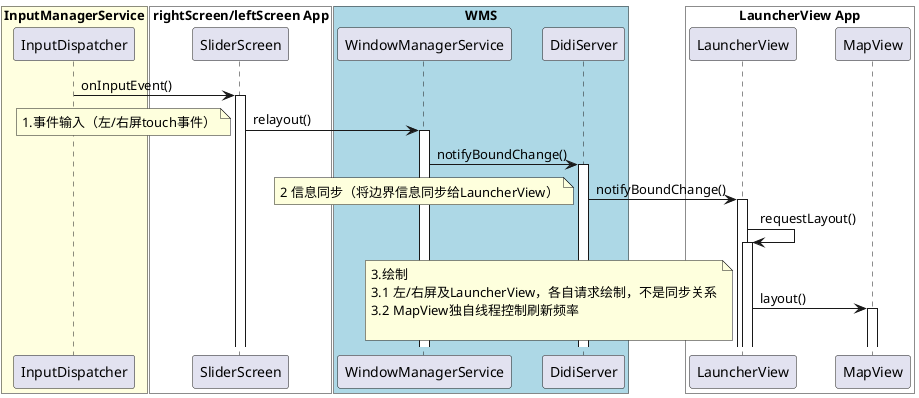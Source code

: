 @startuml
'https://plantuml.com/sequence-diagram
box "InputManagerService" #LightYellow
participant InputDispatcher
end box
box "rightScreen/leftScreen App" #White
participant SliderScreen
end box

box "WMS" #LightBlue

participant WindowManagerService
participant DidiServer
end box

box "LauncherView App" #White
participant LauncherView
participant MapView
end box

InputDispatcher -> SliderScreen:onInputEvent()
activate SliderScreen
SliderScreen -> WindowManagerService: relayout()
activate WindowManagerService
note left
1.事件输入（左/右屏touch事件）
end note
WindowManagerService -> DidiServer: notifyBoundChange()
activate DidiServer
DidiServer -> LauncherView : notifyBoundChange()
activate LauncherView
note left
2 信息同步（将边界信息同步给LauncherView）
end note
LauncherView -> LauncherView: requestLayout()
activate LauncherView
LauncherView -> MapView: layout()
activate MapView
note left
 3.绘制
 3.1 左/右屏及LauncherView，各自请求绘制，不是同步关系
 3.2 MapView独自线程控制刷新频率

end note
@enduml